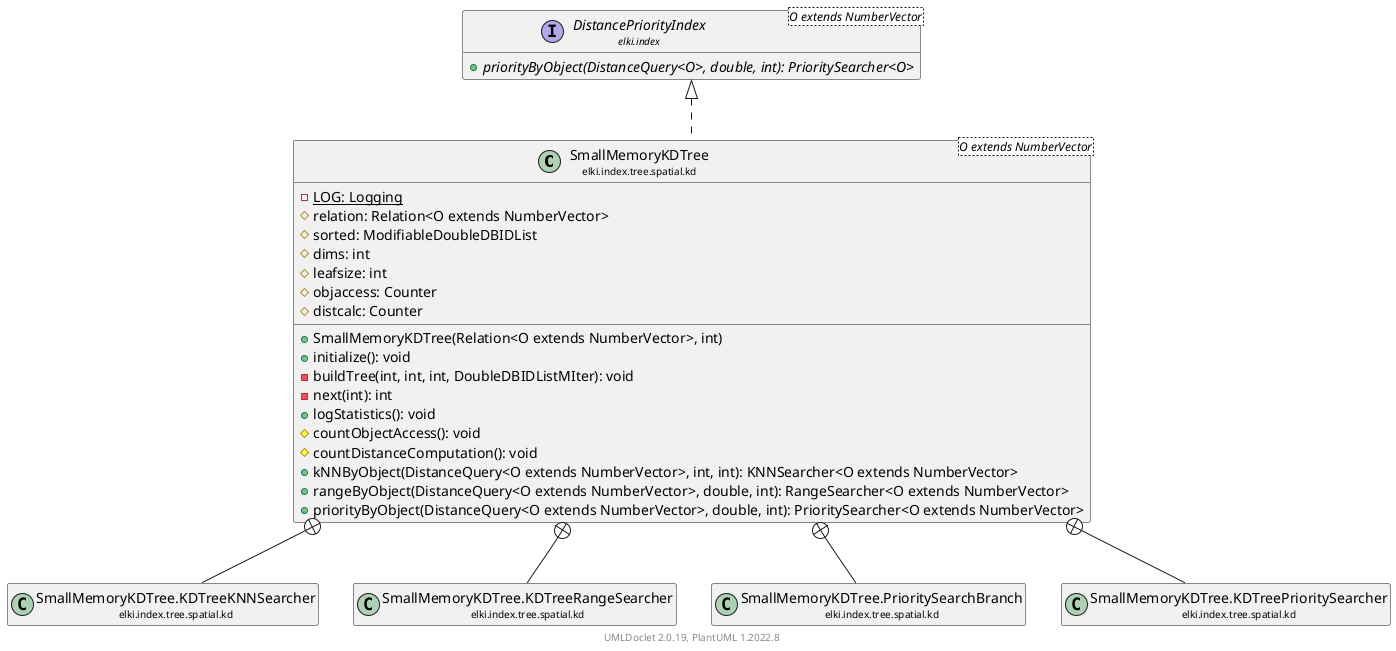 @startuml
    remove .*\.(Instance|Par|Parameterizer|Factory)$
    set namespaceSeparator none
    hide empty fields
    hide empty methods

    class "<size:14>SmallMemoryKDTree\n<size:10>elki.index.tree.spatial.kd" as elki.index.tree.spatial.kd.SmallMemoryKDTree<O extends NumberVector> [[SmallMemoryKDTree.html]] {
        {static} -LOG: Logging
        #relation: Relation<O extends NumberVector>
        #sorted: ModifiableDoubleDBIDList
        #dims: int
        #leafsize: int
        #objaccess: Counter
        #distcalc: Counter
        +SmallMemoryKDTree(Relation<O extends NumberVector>, int)
        +initialize(): void
        -buildTree(int, int, int, DoubleDBIDListMIter): void
        -next(int): int
        +logStatistics(): void
        #countObjectAccess(): void
        #countDistanceComputation(): void
        +kNNByObject(DistanceQuery<O extends NumberVector>, int, int): KNNSearcher<O extends NumberVector>
        +rangeByObject(DistanceQuery<O extends NumberVector>, double, int): RangeSearcher<O extends NumberVector>
        +priorityByObject(DistanceQuery<O extends NumberVector>, double, int): PrioritySearcher<O extends NumberVector>
    }

    interface "<size:14>DistancePriorityIndex\n<size:10>elki.index" as elki.index.DistancePriorityIndex<O extends NumberVector> [[../../../DistancePriorityIndex.html]] {
        {abstract} +priorityByObject(DistanceQuery<O>, double, int): PrioritySearcher<O>
    }
    class "<size:14>SmallMemoryKDTree.KDTreeKNNSearcher\n<size:10>elki.index.tree.spatial.kd" as elki.index.tree.spatial.kd.SmallMemoryKDTree.KDTreeKNNSearcher [[SmallMemoryKDTree.KDTreeKNNSearcher.html]]
    class "<size:14>SmallMemoryKDTree.KDTreeRangeSearcher\n<size:10>elki.index.tree.spatial.kd" as elki.index.tree.spatial.kd.SmallMemoryKDTree.KDTreeRangeSearcher [[SmallMemoryKDTree.KDTreeRangeSearcher.html]]
    class "<size:14>SmallMemoryKDTree.PrioritySearchBranch\n<size:10>elki.index.tree.spatial.kd" as elki.index.tree.spatial.kd.SmallMemoryKDTree.PrioritySearchBranch [[SmallMemoryKDTree.PrioritySearchBranch.html]]
    class "<size:14>SmallMemoryKDTree.KDTreePrioritySearcher\n<size:10>elki.index.tree.spatial.kd" as elki.index.tree.spatial.kd.SmallMemoryKDTree.KDTreePrioritySearcher [[SmallMemoryKDTree.KDTreePrioritySearcher.html]]
    class "<size:14>SmallMemoryKDTree.Factory\n<size:10>elki.index.tree.spatial.kd" as elki.index.tree.spatial.kd.SmallMemoryKDTree.Factory<O extends NumberVector> [[SmallMemoryKDTree.Factory.html]]

    elki.index.DistancePriorityIndex <|.. elki.index.tree.spatial.kd.SmallMemoryKDTree
    elki.index.tree.spatial.kd.SmallMemoryKDTree +-- elki.index.tree.spatial.kd.SmallMemoryKDTree.KDTreeKNNSearcher
    elki.index.tree.spatial.kd.SmallMemoryKDTree +-- elki.index.tree.spatial.kd.SmallMemoryKDTree.KDTreeRangeSearcher
    elki.index.tree.spatial.kd.SmallMemoryKDTree +-- elki.index.tree.spatial.kd.SmallMemoryKDTree.PrioritySearchBranch
    elki.index.tree.spatial.kd.SmallMemoryKDTree +-- elki.index.tree.spatial.kd.SmallMemoryKDTree.KDTreePrioritySearcher
    elki.index.tree.spatial.kd.SmallMemoryKDTree +-- elki.index.tree.spatial.kd.SmallMemoryKDTree.Factory

    center footer UMLDoclet 2.0.19, PlantUML 1.2022.8
@enduml
